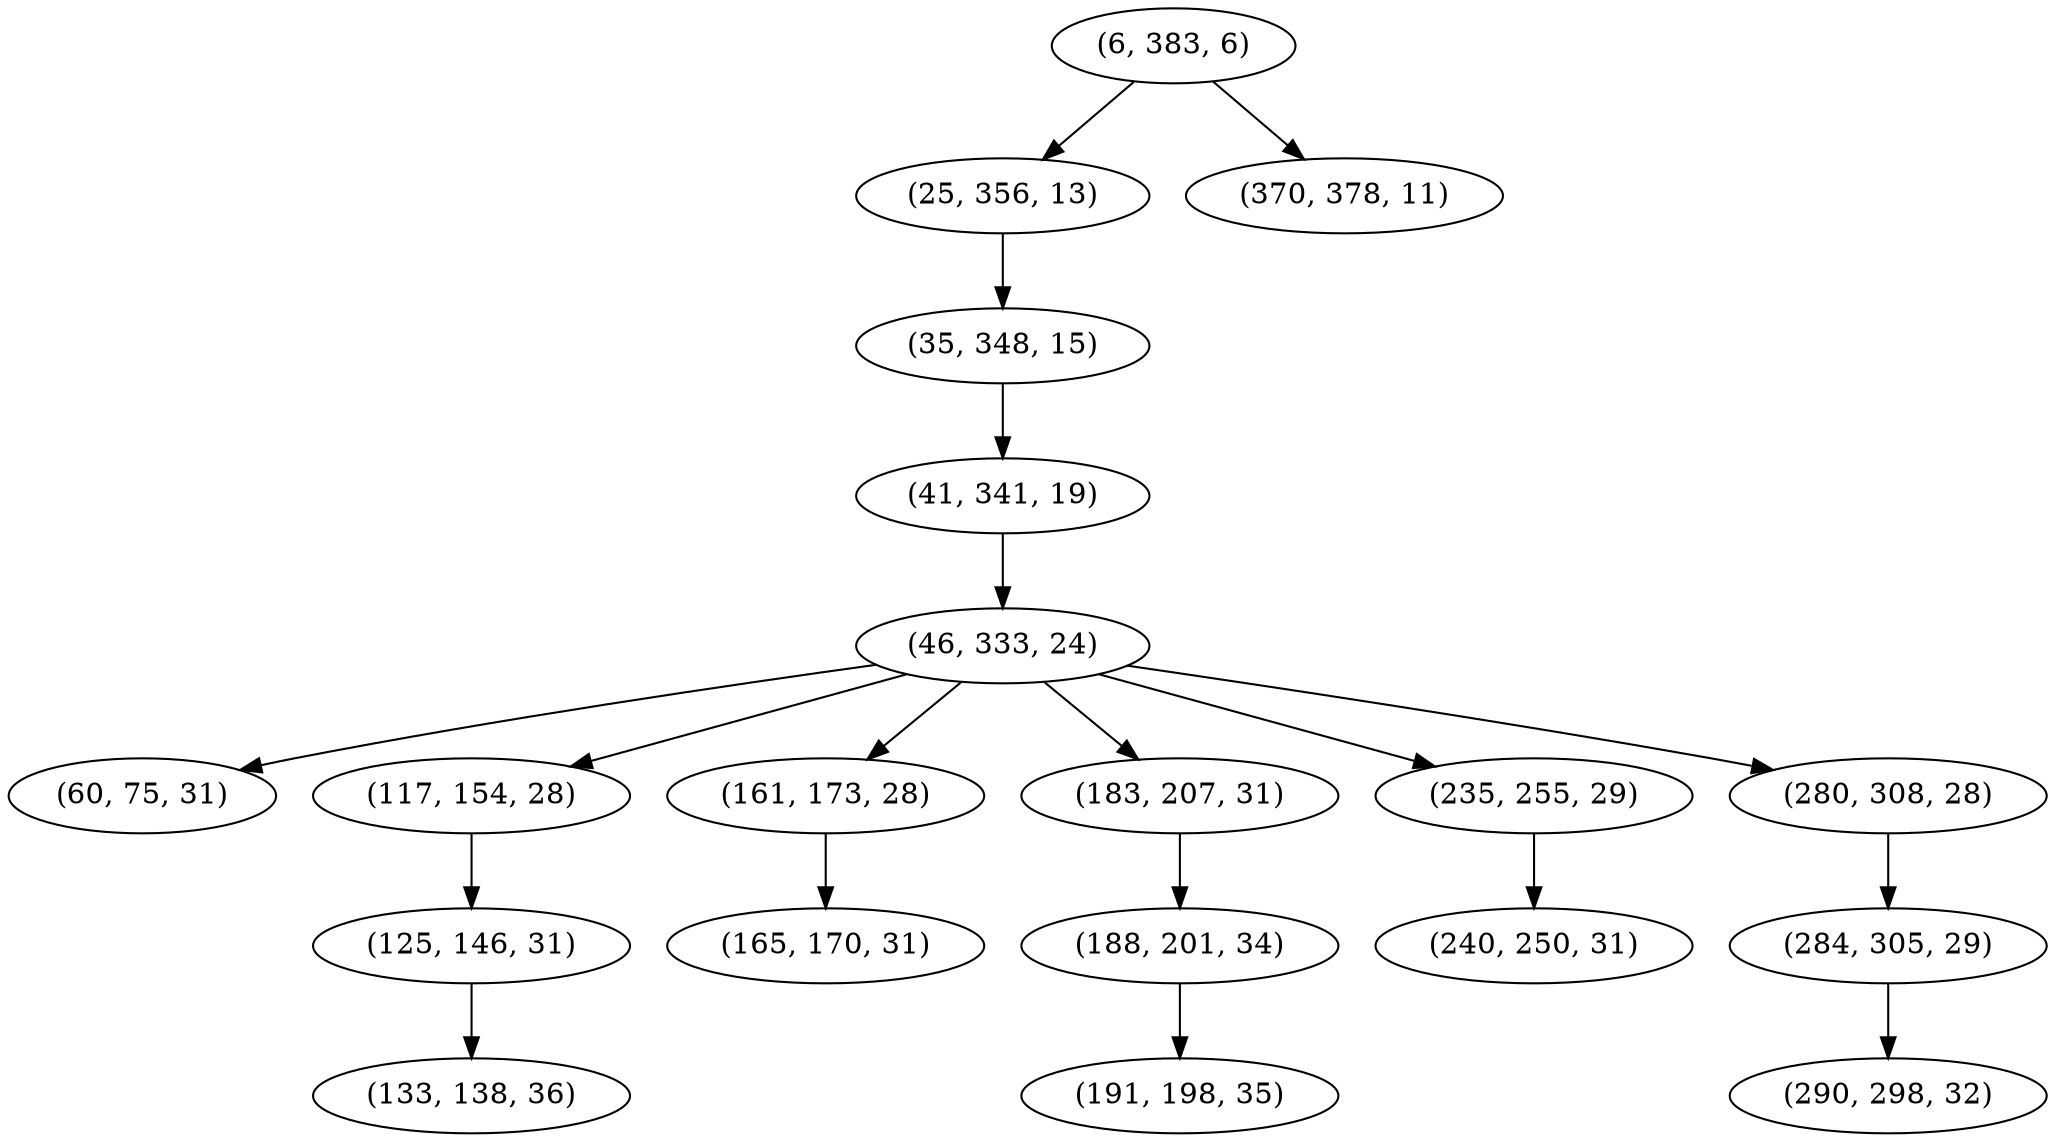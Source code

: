 digraph tree {
    "(6, 383, 6)";
    "(25, 356, 13)";
    "(35, 348, 15)";
    "(41, 341, 19)";
    "(46, 333, 24)";
    "(60, 75, 31)";
    "(117, 154, 28)";
    "(125, 146, 31)";
    "(133, 138, 36)";
    "(161, 173, 28)";
    "(165, 170, 31)";
    "(183, 207, 31)";
    "(188, 201, 34)";
    "(191, 198, 35)";
    "(235, 255, 29)";
    "(240, 250, 31)";
    "(280, 308, 28)";
    "(284, 305, 29)";
    "(290, 298, 32)";
    "(370, 378, 11)";
    "(6, 383, 6)" -> "(25, 356, 13)";
    "(6, 383, 6)" -> "(370, 378, 11)";
    "(25, 356, 13)" -> "(35, 348, 15)";
    "(35, 348, 15)" -> "(41, 341, 19)";
    "(41, 341, 19)" -> "(46, 333, 24)";
    "(46, 333, 24)" -> "(60, 75, 31)";
    "(46, 333, 24)" -> "(117, 154, 28)";
    "(46, 333, 24)" -> "(161, 173, 28)";
    "(46, 333, 24)" -> "(183, 207, 31)";
    "(46, 333, 24)" -> "(235, 255, 29)";
    "(46, 333, 24)" -> "(280, 308, 28)";
    "(117, 154, 28)" -> "(125, 146, 31)";
    "(125, 146, 31)" -> "(133, 138, 36)";
    "(161, 173, 28)" -> "(165, 170, 31)";
    "(183, 207, 31)" -> "(188, 201, 34)";
    "(188, 201, 34)" -> "(191, 198, 35)";
    "(235, 255, 29)" -> "(240, 250, 31)";
    "(280, 308, 28)" -> "(284, 305, 29)";
    "(284, 305, 29)" -> "(290, 298, 32)";
}
